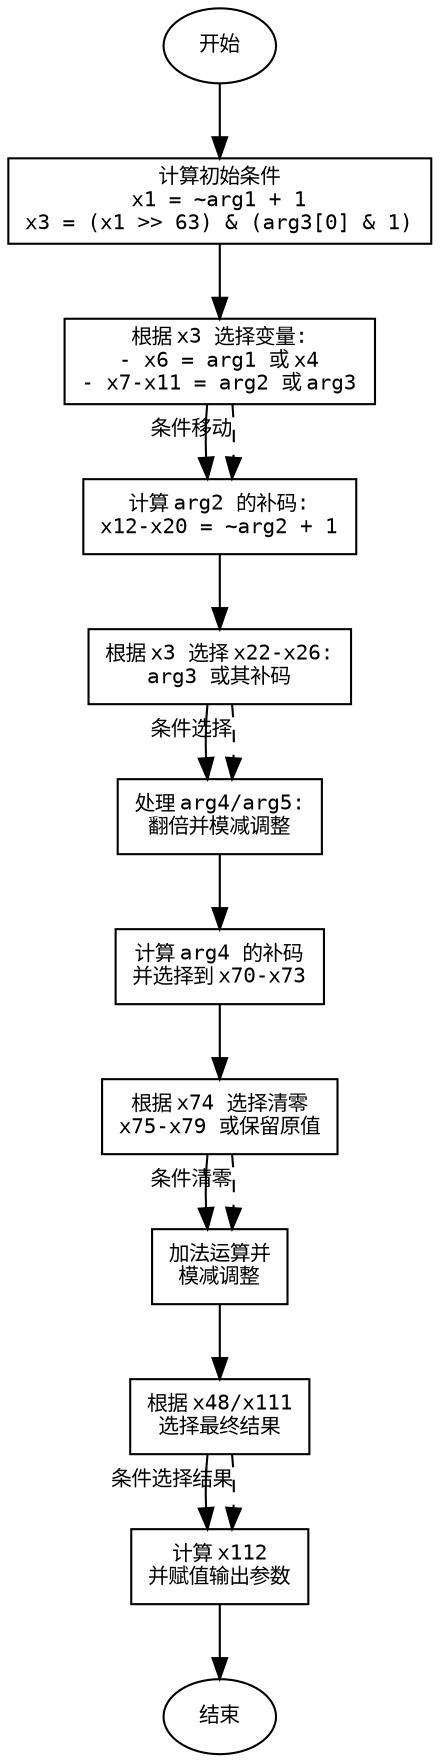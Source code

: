 
digraph divstep_flow {
    rankdir=TB;
    node [shape=box, fontname="Courier", fontsize=10];
    edge [fontname="Courier", fontsize=10];

    start [label="开始", shape=ellipse];
    end [label="结束", shape=ellipse];

    step1 [label="计算初始条件\nx1 = ~arg1 + 1\nx3 = (x1 >> 63) & (arg3[0] & 1)"];
    step2 [label="根据 x3 选择变量:\n- x6 = arg1 或 x4\n- x7-x11 = arg2 或 arg3"];
    step3 [label="计算 arg2 的补码:\nx12-x20 = ~arg2 + 1"];
    step4 [label="根据 x3 选择 x22-x26:\narg3 或其补码"];
    step5 [label="处理 arg4/arg5:\n翻倍并模减调整"];
    step6 [label="计算 arg4 的补码\n并选择到 x70-x73"];
    step7 [label="根据 x74 选择清零\nx75-x79 或保留原值"];
    step8 [label="加法运算并\n模减调整"];
    step9 [label="根据 x48/x111\n选择最终结果"];
    step10 [label="计算 x112\n并赋值输出参数"];

    start -> step1;
    step1 -> step2;
    step2 -> step3;
    step3 -> step4;
    step4 -> step5;
    step5 -> step6;
    step6 -> step7;
    step7 -> step8;
    step8 -> step9;
    step9 -> step10;
    step10 -> end;

    // 添加条件注释
    step2 -> step3 [xlabel="条件移动", style=dashed];
    step4 -> step5 [xlabel="条件选择", style=dashed];
    step7 -> step8 [xlabel="条件清零", style=dashed];
    step9 -> step10 [xlabel="条件选择结果", style=dashed];
}
